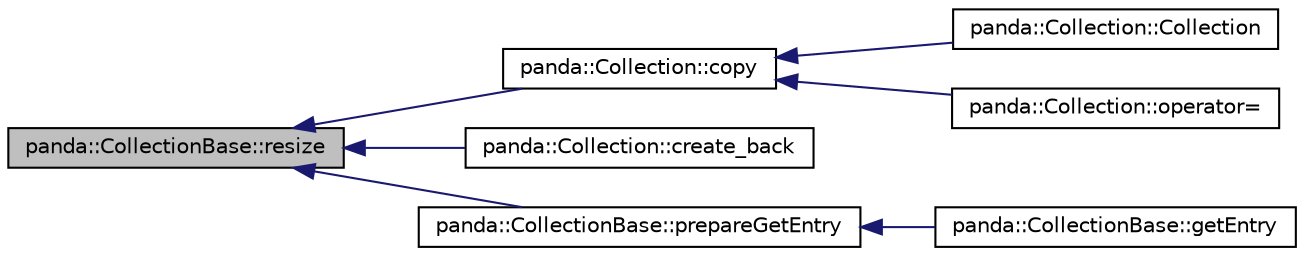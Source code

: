digraph G
{
  edge [fontname="Helvetica",fontsize="10",labelfontname="Helvetica",labelfontsize="10"];
  node [fontname="Helvetica",fontsize="10",shape=record];
  rankdir=LR;
  Node1 [label="panda::CollectionBase::resize",height=0.2,width=0.4,color="black", fillcolor="grey75", style="filled" fontcolor="black"];
  Node1 -> Node2 [dir=back,color="midnightblue",fontsize="10",style="solid"];
  Node2 [label="panda::Collection::copy",height=0.2,width=0.4,color="black", fillcolor="white", style="filled",URL="$classpanda_1_1Collection.html#ad194c8ae8355ce5ba6c04518a223cde1",tooltip="Copy the array contents."];
  Node2 -> Node3 [dir=back,color="midnightblue",fontsize="10",style="solid"];
  Node3 [label="panda::Collection::Collection",height=0.2,width=0.4,color="black", fillcolor="white", style="filled",URL="$classpanda_1_1Collection.html#a065b038d41d0437ddacdab9f22f6d397"];
  Node2 -> Node4 [dir=back,color="midnightblue",fontsize="10",style="solid"];
  Node4 [label="panda::Collection::operator=",height=0.2,width=0.4,color="black", fillcolor="white", style="filled",URL="$classpanda_1_1Collection.html#af2065fa6ed20c1fe1dd54b33f83e7778"];
  Node1 -> Node5 [dir=back,color="midnightblue",fontsize="10",style="solid"];
  Node5 [label="panda::Collection::create_back",height=0.2,width=0.4,color="black", fillcolor="white", style="filled",URL="$classpanda_1_1Collection.html#a76d29ff9b6366c3a39f2aa06ac6b0604",tooltip="Create an element at the end of the collection and return a reference."];
  Node1 -> Node6 [dir=back,color="midnightblue",fontsize="10",style="solid"];
  Node6 [label="panda::CollectionBase::prepareGetEntry",height=0.2,width=0.4,color="black", fillcolor="white", style="filled",URL="$classpanda_1_1CollectionBase.html#a217c39578bc5e0e7e2b6ebf44bf93cdd",tooltip="Run a look-ahead of the entry to determine the collection resize."];
  Node6 -> Node7 [dir=back,color="midnightblue",fontsize="10",style="solid"];
  Node7 [label="panda::CollectionBase::getEntry",height=0.2,width=0.4,color="black", fillcolor="white", style="filled",URL="$classpanda_1_1CollectionBase.html#a777e26ce2cc4f86e7cc4eb345b0a78d7",tooltip="Read an entry from an input tree."];
}
